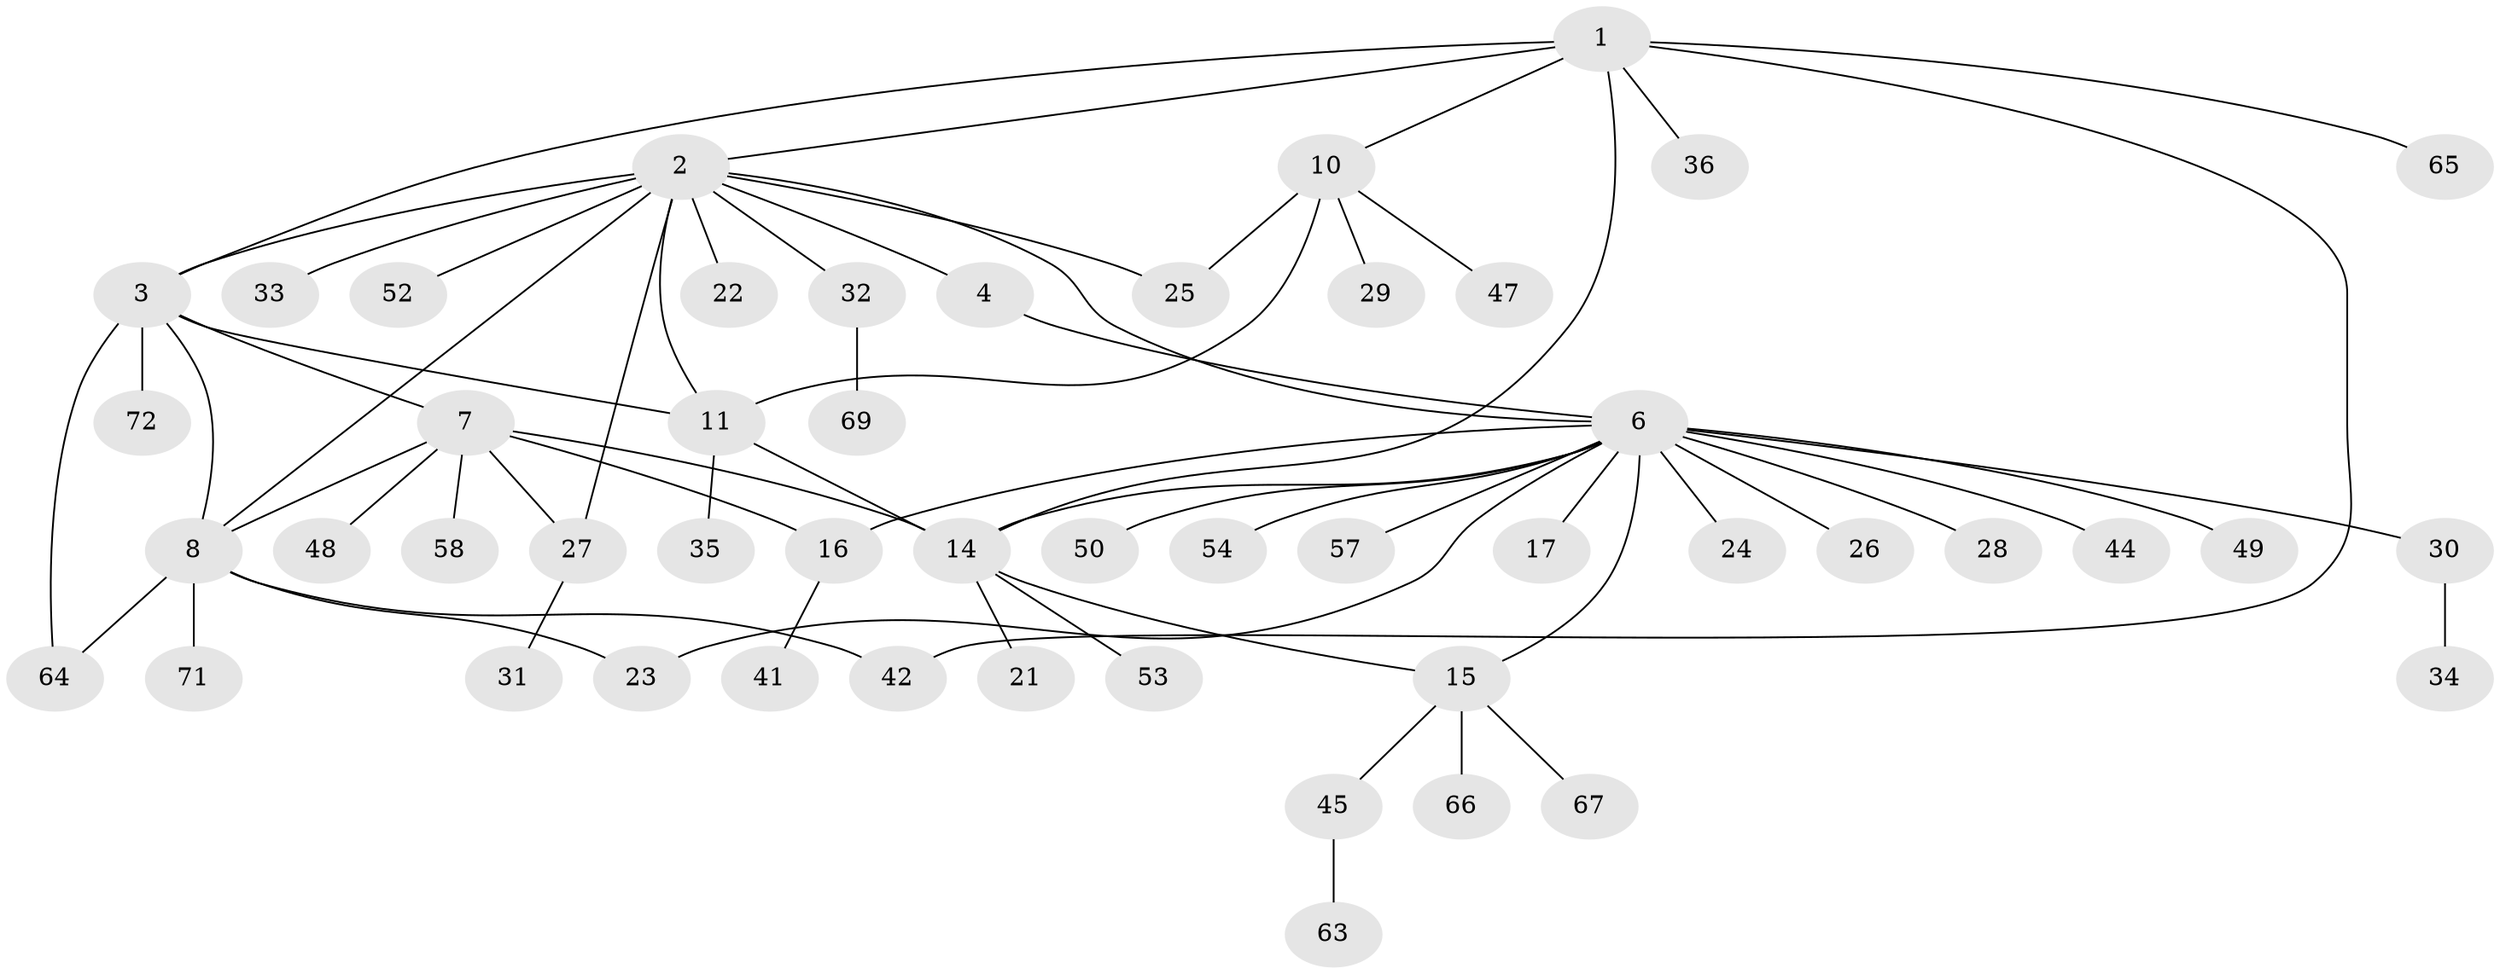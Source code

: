 // Generated by graph-tools (version 1.1) at 2025/24/03/03/25 07:24:09]
// undirected, 50 vertices, 65 edges
graph export_dot {
graph [start="1"]
  node [color=gray90,style=filled];
  1 [super="+60"];
  2 [super="+5"];
  3 [super="+9"];
  4 [super="+68"];
  6 [super="+13"];
  7 [super="+39"];
  8 [super="+62"];
  10 [super="+18"];
  11 [super="+12"];
  14 [super="+19"];
  15 [super="+20"];
  16 [super="+37"];
  17 [super="+40"];
  21;
  22;
  23;
  24;
  25;
  26;
  27 [super="+55"];
  28;
  29;
  30 [super="+43"];
  31 [super="+59"];
  32 [super="+56"];
  33;
  34 [super="+38"];
  35;
  36;
  41 [super="+51"];
  42;
  44;
  45 [super="+46"];
  47;
  48;
  49;
  50;
  52;
  53 [super="+73"];
  54 [super="+61"];
  57;
  58;
  63;
  64 [super="+70"];
  65;
  66;
  67;
  69;
  71;
  72;
  1 -- 2;
  1 -- 3;
  1 -- 10;
  1 -- 14;
  1 -- 36;
  1 -- 42;
  1 -- 65;
  2 -- 3;
  2 -- 22;
  2 -- 32;
  2 -- 33;
  2 -- 52;
  2 -- 4;
  2 -- 6;
  2 -- 8;
  2 -- 25;
  2 -- 11;
  2 -- 27;
  3 -- 64;
  3 -- 72;
  3 -- 8;
  3 -- 7;
  3 -- 11;
  4 -- 6;
  6 -- 17;
  6 -- 23;
  6 -- 24;
  6 -- 26;
  6 -- 28;
  6 -- 30;
  6 -- 50;
  6 -- 54;
  6 -- 16;
  6 -- 49;
  6 -- 57;
  6 -- 44;
  6 -- 14;
  6 -- 15;
  7 -- 8;
  7 -- 14;
  7 -- 16;
  7 -- 27;
  7 -- 48;
  7 -- 58;
  8 -- 23;
  8 -- 42;
  8 -- 64;
  8 -- 71;
  10 -- 11 [weight=2];
  10 -- 29;
  10 -- 47;
  10 -- 25;
  11 -- 14;
  11 -- 35;
  14 -- 15;
  14 -- 21;
  14 -- 53;
  15 -- 66;
  15 -- 67;
  15 -- 45;
  16 -- 41;
  27 -- 31;
  30 -- 34;
  32 -- 69;
  45 -- 63;
}

